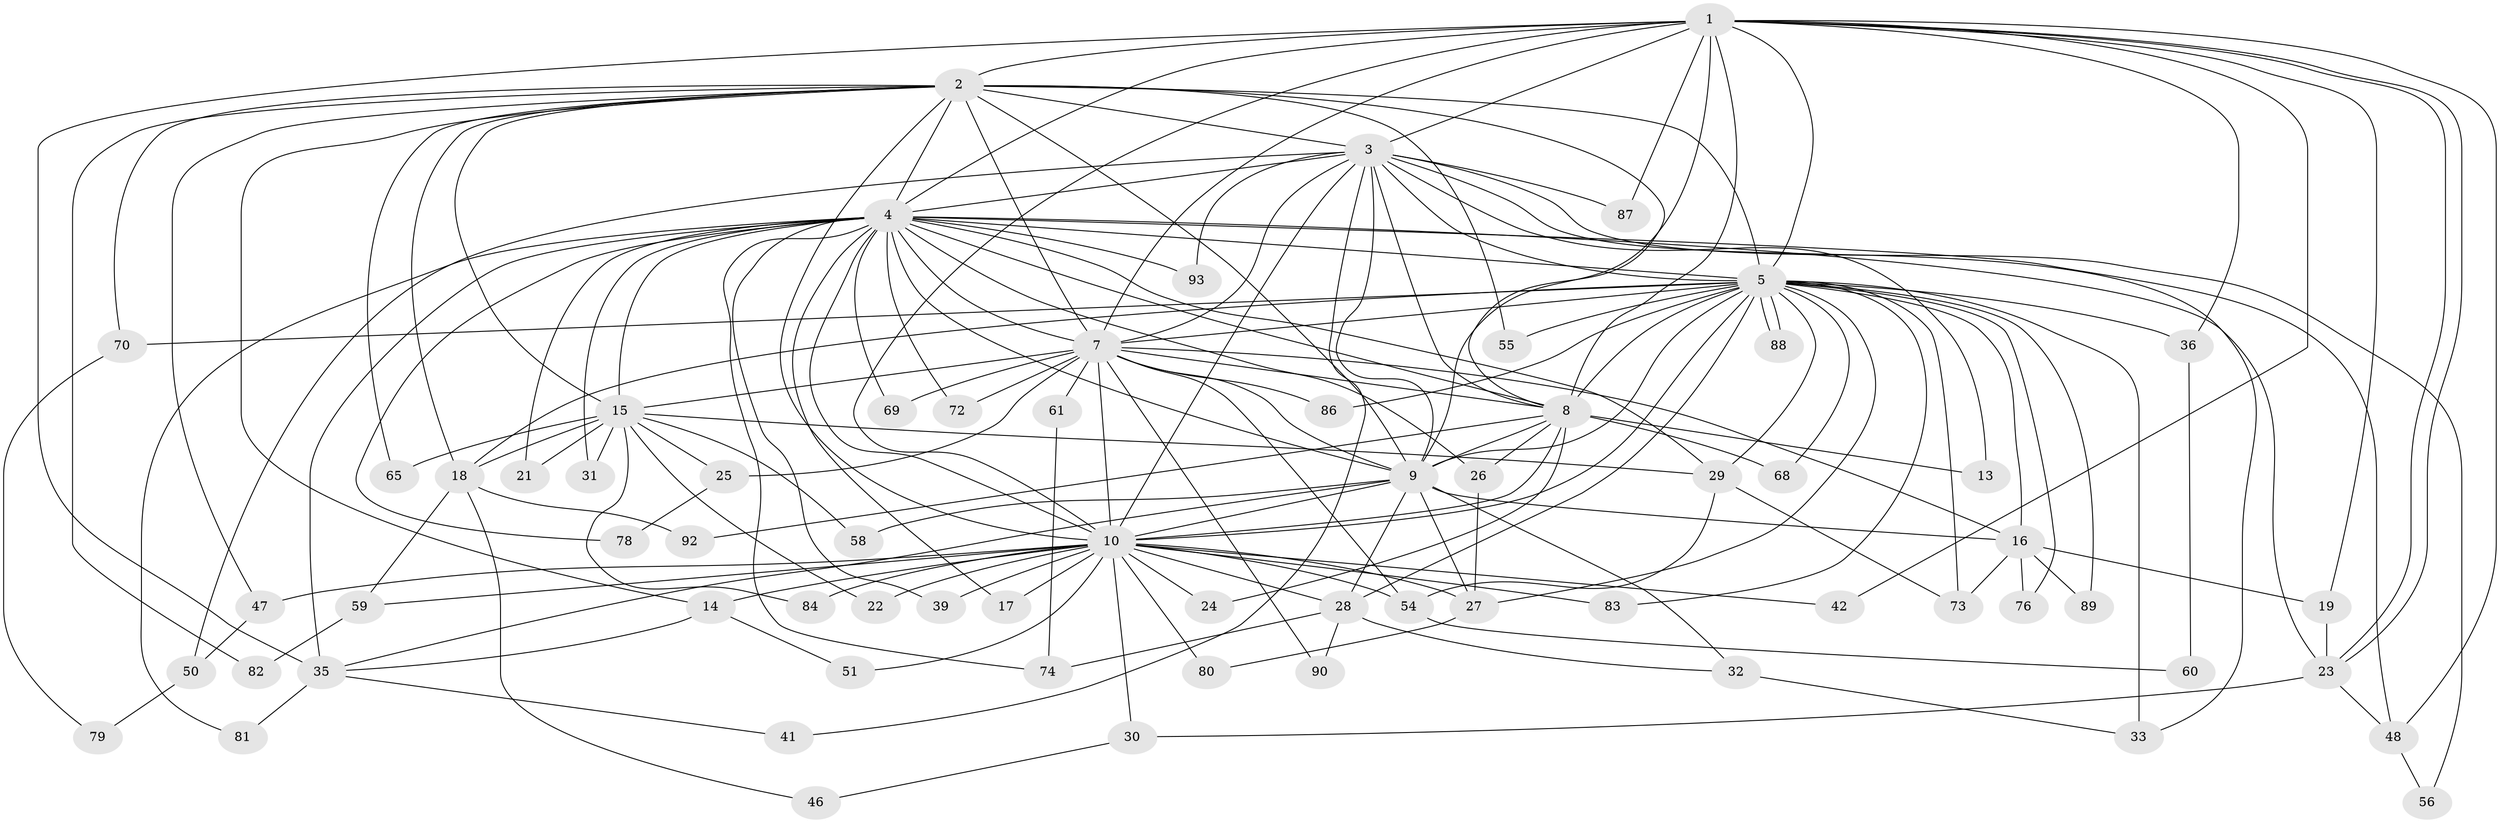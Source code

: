 // original degree distribution, {18: 0.021505376344086023, 11: 0.021505376344086023, 17: 0.010752688172043012, 26: 0.010752688172043012, 27: 0.010752688172043012, 16: 0.010752688172043012, 14: 0.010752688172043012, 15: 0.010752688172043012, 28: 0.010752688172043012, 2: 0.5161290322580645, 3: 0.24731182795698925, 5: 0.043010752688172046, 6: 0.043010752688172046, 4: 0.03225806451612903}
// Generated by graph-tools (version 1.1) at 2025/41/03/06/25 10:41:38]
// undirected, 68 vertices, 169 edges
graph export_dot {
graph [start="1"]
  node [color=gray90,style=filled];
  1 [super="+37"];
  2 [super="+6"];
  3 [super="+66"];
  4 [super="+63"];
  5 [super="+77"];
  7 [super="+57"];
  8 [super="+12"];
  9 [super="+38"];
  10 [super="+11"];
  13;
  14 [super="+62"];
  15 [super="+52"];
  16 [super="+20"];
  17;
  18 [super="+44"];
  19 [super="+34"];
  21;
  22;
  23 [super="+67"];
  24 [super="+43"];
  25;
  26 [super="+91"];
  27 [super="+49"];
  28 [super="+45"];
  29 [super="+40"];
  30;
  31;
  32 [super="+71"];
  33;
  35 [super="+53"];
  36;
  39;
  41;
  42;
  46;
  47;
  48 [super="+64"];
  50;
  51;
  54;
  55;
  56;
  58;
  59;
  60;
  61;
  65;
  68;
  69;
  70;
  72;
  73 [super="+85"];
  74 [super="+75"];
  76;
  78;
  79;
  80;
  81;
  82;
  83;
  84;
  86;
  87;
  88;
  89;
  90;
  92;
  93;
  1 -- 2 [weight=2];
  1 -- 3 [weight=2];
  1 -- 4;
  1 -- 5 [weight=2];
  1 -- 7;
  1 -- 8;
  1 -- 9;
  1 -- 10;
  1 -- 19;
  1 -- 23;
  1 -- 23;
  1 -- 36;
  1 -- 42;
  1 -- 87;
  1 -- 48;
  1 -- 35;
  2 -- 3 [weight=2];
  2 -- 4 [weight=2];
  2 -- 5 [weight=2];
  2 -- 7 [weight=2];
  2 -- 8 [weight=2];
  2 -- 9 [weight=2];
  2 -- 10 [weight=2];
  2 -- 14 [weight=2];
  2 -- 47;
  2 -- 65;
  2 -- 70;
  2 -- 15;
  2 -- 82;
  2 -- 55;
  2 -- 18;
  3 -- 4;
  3 -- 5;
  3 -- 7;
  3 -- 8;
  3 -- 9;
  3 -- 10;
  3 -- 13;
  3 -- 33;
  3 -- 41;
  3 -- 50;
  3 -- 56;
  3 -- 87;
  3 -- 93;
  4 -- 5;
  4 -- 7;
  4 -- 8;
  4 -- 9;
  4 -- 10;
  4 -- 17;
  4 -- 21;
  4 -- 26;
  4 -- 31;
  4 -- 35 [weight=2];
  4 -- 39;
  4 -- 48;
  4 -- 69;
  4 -- 72;
  4 -- 74;
  4 -- 78;
  4 -- 81;
  4 -- 93;
  4 -- 29;
  4 -- 15;
  4 -- 23;
  5 -- 7;
  5 -- 8;
  5 -- 9;
  5 -- 10 [weight=2];
  5 -- 18;
  5 -- 28;
  5 -- 29;
  5 -- 33;
  5 -- 36;
  5 -- 55;
  5 -- 68;
  5 -- 70;
  5 -- 73;
  5 -- 76;
  5 -- 83;
  5 -- 88;
  5 -- 88;
  5 -- 89;
  5 -- 27;
  5 -- 16;
  5 -- 86;
  7 -- 8 [weight=2];
  7 -- 9;
  7 -- 10 [weight=2];
  7 -- 15;
  7 -- 16;
  7 -- 25;
  7 -- 61 [weight=2];
  7 -- 69;
  7 -- 90;
  7 -- 54;
  7 -- 72;
  7 -- 86;
  8 -- 9;
  8 -- 10;
  8 -- 13;
  8 -- 26;
  8 -- 68;
  8 -- 92;
  8 -- 24;
  9 -- 10;
  9 -- 16;
  9 -- 27;
  9 -- 32;
  9 -- 58;
  9 -- 35;
  9 -- 28;
  10 -- 17;
  10 -- 22;
  10 -- 24 [weight=2];
  10 -- 27;
  10 -- 28;
  10 -- 30;
  10 -- 39;
  10 -- 42;
  10 -- 47;
  10 -- 51;
  10 -- 54;
  10 -- 59;
  10 -- 80;
  10 -- 83;
  10 -- 84;
  10 -- 14;
  14 -- 35;
  14 -- 51;
  15 -- 18;
  15 -- 21;
  15 -- 22;
  15 -- 25;
  15 -- 29;
  15 -- 31;
  15 -- 65;
  15 -- 84;
  15 -- 58;
  16 -- 19;
  16 -- 73;
  16 -- 89;
  16 -- 76;
  18 -- 46;
  18 -- 92;
  18 -- 59;
  19 -- 23;
  23 -- 30;
  23 -- 48;
  25 -- 78;
  26 -- 27;
  27 -- 80;
  28 -- 32;
  28 -- 74;
  28 -- 90;
  29 -- 73;
  29 -- 54;
  30 -- 46;
  32 -- 33;
  35 -- 41;
  35 -- 81;
  36 -- 60;
  47 -- 50;
  48 -- 56;
  50 -- 79;
  54 -- 60;
  59 -- 82;
  61 -- 74;
  70 -- 79;
}
